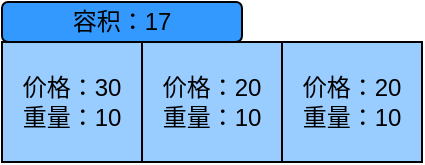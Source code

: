 <mxfile version="15.7.0" type="github"><diagram id="nr8R62oD5INDde8wNfYz" name="第 1 页"><mxGraphModel dx="474" dy="254" grid="1" gridSize="10" guides="1" tooltips="1" connect="1" arrows="1" fold="1" page="1" pageScale="1" pageWidth="827" pageHeight="1169" math="0" shadow="0"><root><mxCell id="0"/><mxCell id="1" parent="0"/><mxCell id="imP1b4S1X49nK_aMXTHv-1" value="价格：30&lt;br&gt;重量：10" style="rounded=0;whiteSpace=wrap;html=1;fillColor=#99CCFF;" vertex="1" parent="1"><mxGeometry x="200" y="160" width="70" height="60" as="geometry"/></mxCell><mxCell id="imP1b4S1X49nK_aMXTHv-2" value="价格：20&lt;br&gt;重量：10" style="rounded=0;whiteSpace=wrap;html=1;fillColor=#99CCFF;" vertex="1" parent="1"><mxGeometry x="270" y="160" width="70" height="60" as="geometry"/></mxCell><mxCell id="imP1b4S1X49nK_aMXTHv-3" value="价格：20&lt;br&gt;重量：10" style="rounded=0;whiteSpace=wrap;html=1;fillColor=#99CCFF;" vertex="1" parent="1"><mxGeometry x="340" y="160" width="70" height="60" as="geometry"/></mxCell><mxCell id="imP1b4S1X49nK_aMXTHv-4" value="容积：17" style="rounded=1;whiteSpace=wrap;html=1;fillColor=#3399FF;" vertex="1" parent="1"><mxGeometry x="200" y="140" width="120" height="20" as="geometry"/></mxCell></root></mxGraphModel></diagram></mxfile>
